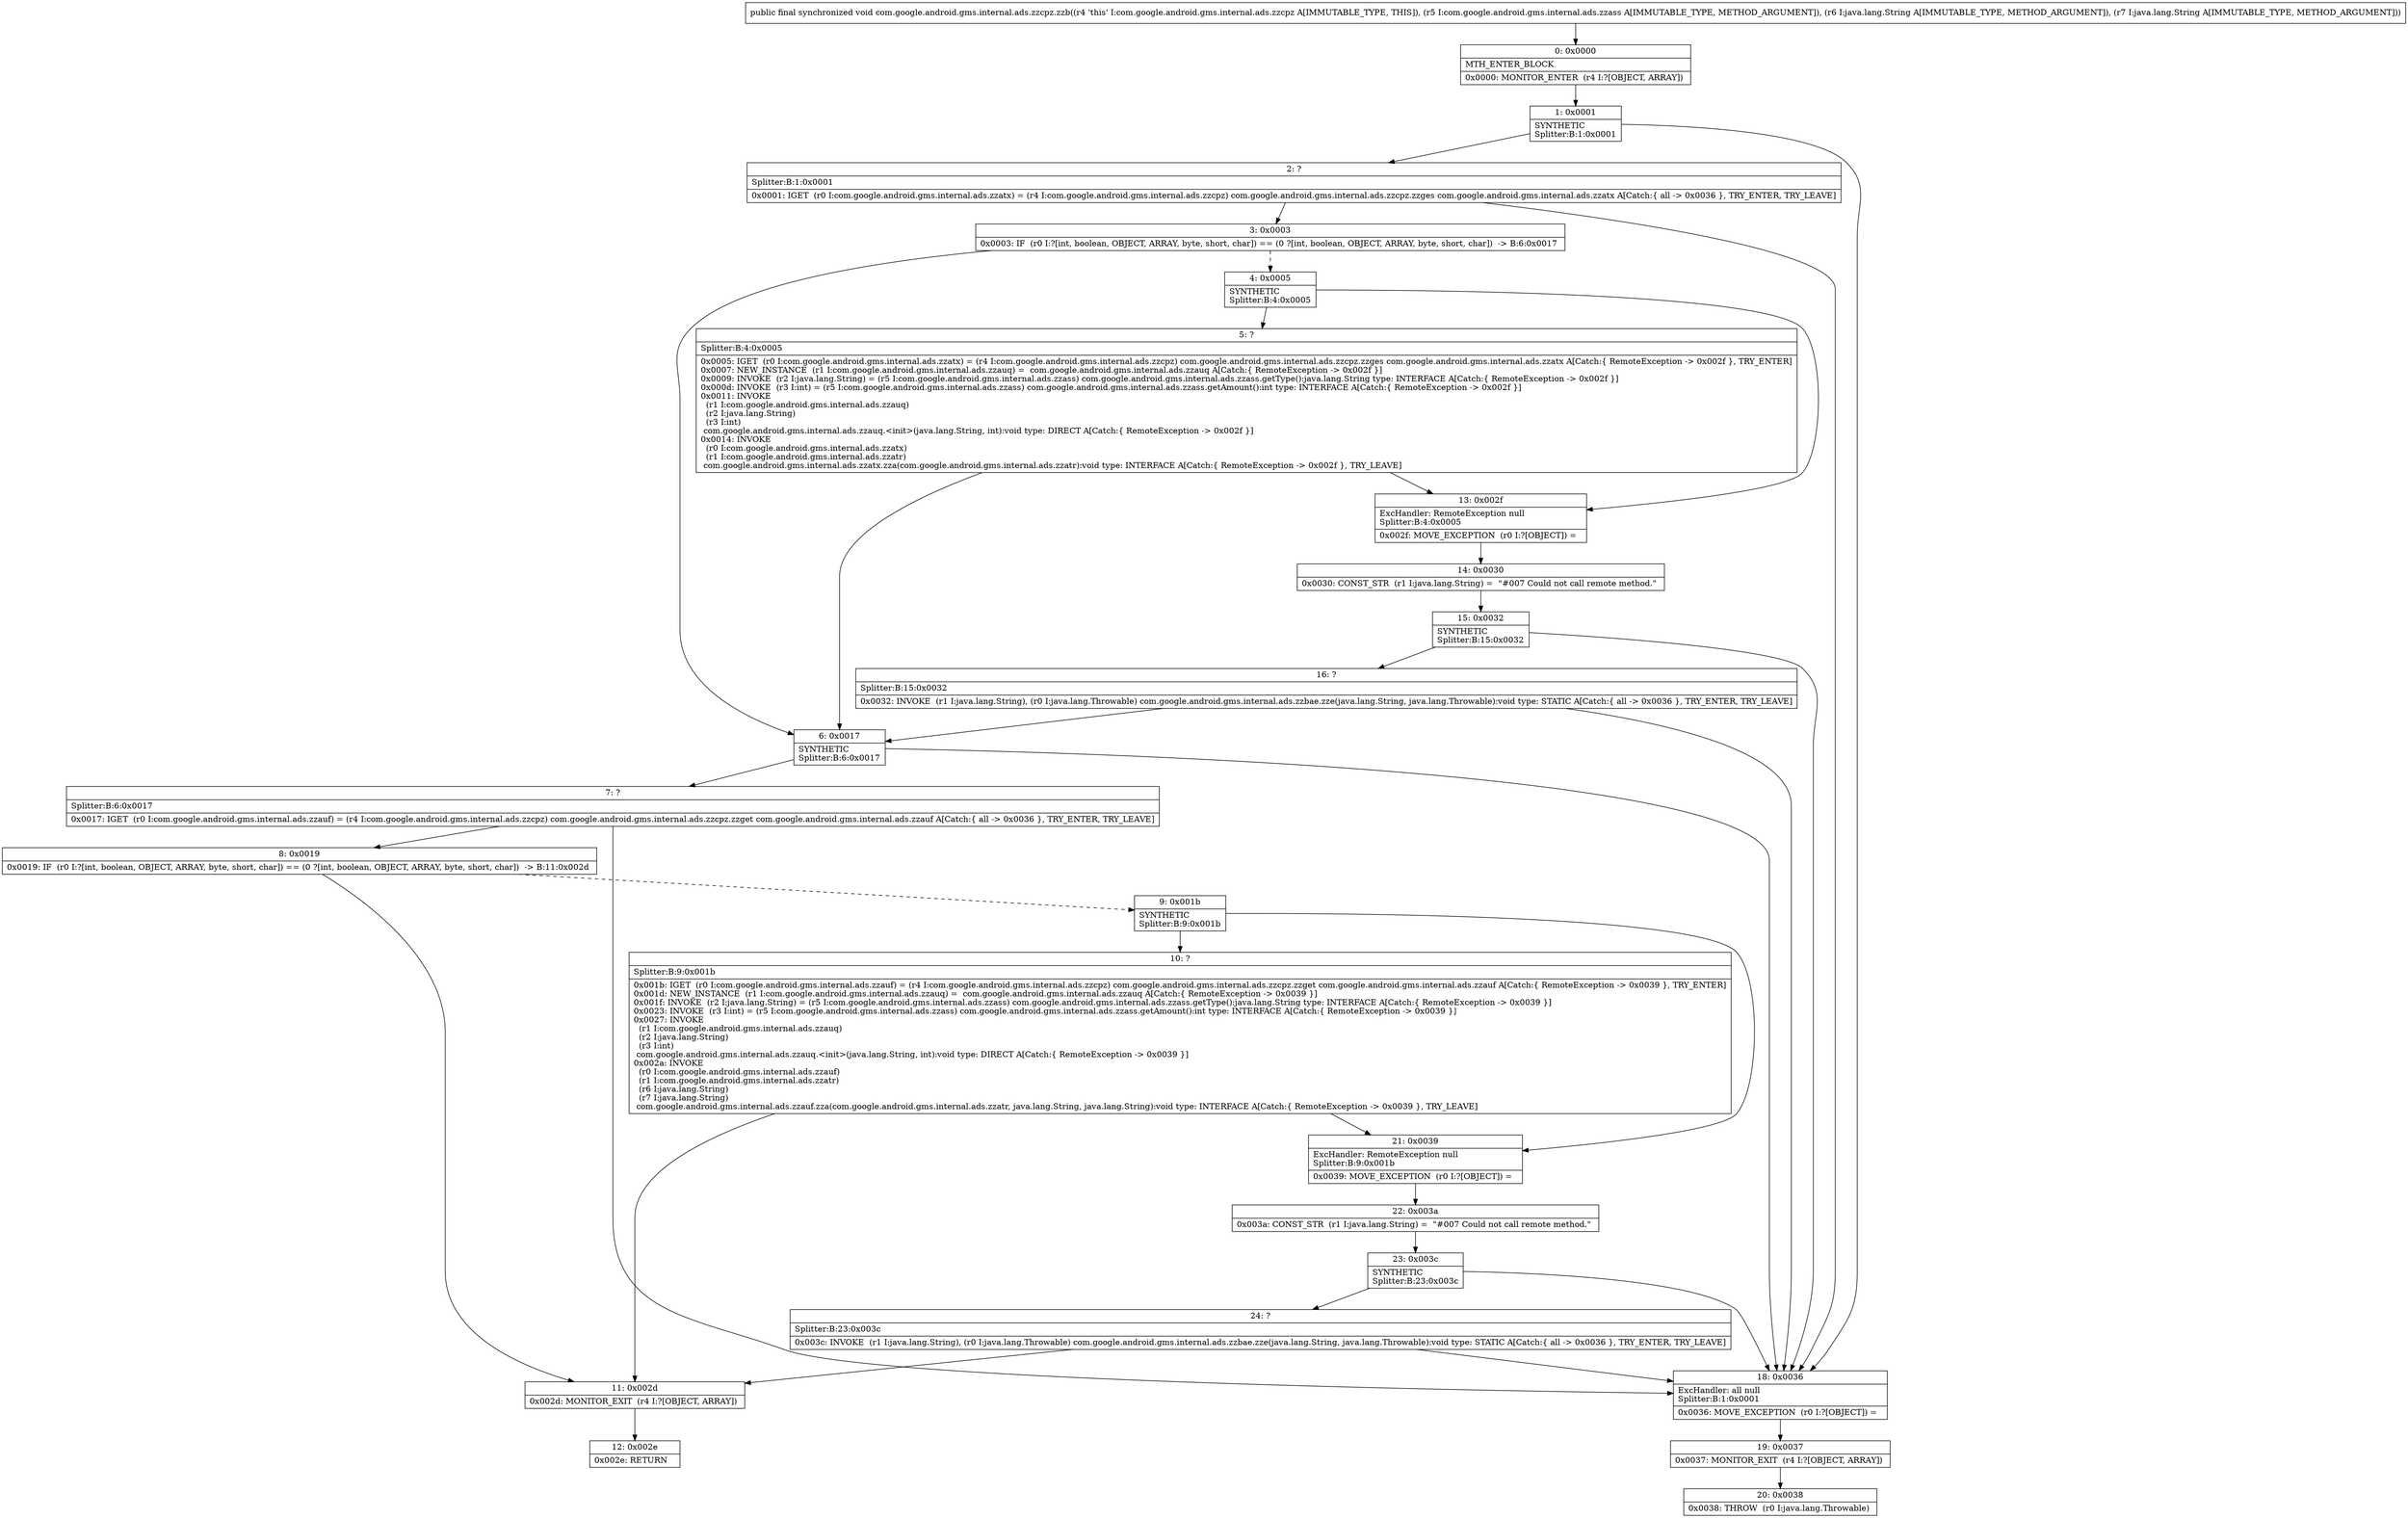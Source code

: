 digraph "CFG forcom.google.android.gms.internal.ads.zzcpz.zzb(Lcom\/google\/android\/gms\/internal\/ads\/zzass;Ljava\/lang\/String;Ljava\/lang\/String;)V" {
Node_0 [shape=record,label="{0\:\ 0x0000|MTH_ENTER_BLOCK\l|0x0000: MONITOR_ENTER  (r4 I:?[OBJECT, ARRAY]) \l}"];
Node_1 [shape=record,label="{1\:\ 0x0001|SYNTHETIC\lSplitter:B:1:0x0001\l}"];
Node_2 [shape=record,label="{2\:\ ?|Splitter:B:1:0x0001\l|0x0001: IGET  (r0 I:com.google.android.gms.internal.ads.zzatx) = (r4 I:com.google.android.gms.internal.ads.zzcpz) com.google.android.gms.internal.ads.zzcpz.zzges com.google.android.gms.internal.ads.zzatx A[Catch:\{ all \-\> 0x0036 \}, TRY_ENTER, TRY_LEAVE]\l}"];
Node_3 [shape=record,label="{3\:\ 0x0003|0x0003: IF  (r0 I:?[int, boolean, OBJECT, ARRAY, byte, short, char]) == (0 ?[int, boolean, OBJECT, ARRAY, byte, short, char])  \-\> B:6:0x0017 \l}"];
Node_4 [shape=record,label="{4\:\ 0x0005|SYNTHETIC\lSplitter:B:4:0x0005\l}"];
Node_5 [shape=record,label="{5\:\ ?|Splitter:B:4:0x0005\l|0x0005: IGET  (r0 I:com.google.android.gms.internal.ads.zzatx) = (r4 I:com.google.android.gms.internal.ads.zzcpz) com.google.android.gms.internal.ads.zzcpz.zzges com.google.android.gms.internal.ads.zzatx A[Catch:\{ RemoteException \-\> 0x002f \}, TRY_ENTER]\l0x0007: NEW_INSTANCE  (r1 I:com.google.android.gms.internal.ads.zzauq) =  com.google.android.gms.internal.ads.zzauq A[Catch:\{ RemoteException \-\> 0x002f \}]\l0x0009: INVOKE  (r2 I:java.lang.String) = (r5 I:com.google.android.gms.internal.ads.zzass) com.google.android.gms.internal.ads.zzass.getType():java.lang.String type: INTERFACE A[Catch:\{ RemoteException \-\> 0x002f \}]\l0x000d: INVOKE  (r3 I:int) = (r5 I:com.google.android.gms.internal.ads.zzass) com.google.android.gms.internal.ads.zzass.getAmount():int type: INTERFACE A[Catch:\{ RemoteException \-\> 0x002f \}]\l0x0011: INVOKE  \l  (r1 I:com.google.android.gms.internal.ads.zzauq)\l  (r2 I:java.lang.String)\l  (r3 I:int)\l com.google.android.gms.internal.ads.zzauq.\<init\>(java.lang.String, int):void type: DIRECT A[Catch:\{ RemoteException \-\> 0x002f \}]\l0x0014: INVOKE  \l  (r0 I:com.google.android.gms.internal.ads.zzatx)\l  (r1 I:com.google.android.gms.internal.ads.zzatr)\l com.google.android.gms.internal.ads.zzatx.zza(com.google.android.gms.internal.ads.zzatr):void type: INTERFACE A[Catch:\{ RemoteException \-\> 0x002f \}, TRY_LEAVE]\l}"];
Node_6 [shape=record,label="{6\:\ 0x0017|SYNTHETIC\lSplitter:B:6:0x0017\l}"];
Node_7 [shape=record,label="{7\:\ ?|Splitter:B:6:0x0017\l|0x0017: IGET  (r0 I:com.google.android.gms.internal.ads.zzauf) = (r4 I:com.google.android.gms.internal.ads.zzcpz) com.google.android.gms.internal.ads.zzcpz.zzget com.google.android.gms.internal.ads.zzauf A[Catch:\{ all \-\> 0x0036 \}, TRY_ENTER, TRY_LEAVE]\l}"];
Node_8 [shape=record,label="{8\:\ 0x0019|0x0019: IF  (r0 I:?[int, boolean, OBJECT, ARRAY, byte, short, char]) == (0 ?[int, boolean, OBJECT, ARRAY, byte, short, char])  \-\> B:11:0x002d \l}"];
Node_9 [shape=record,label="{9\:\ 0x001b|SYNTHETIC\lSplitter:B:9:0x001b\l}"];
Node_10 [shape=record,label="{10\:\ ?|Splitter:B:9:0x001b\l|0x001b: IGET  (r0 I:com.google.android.gms.internal.ads.zzauf) = (r4 I:com.google.android.gms.internal.ads.zzcpz) com.google.android.gms.internal.ads.zzcpz.zzget com.google.android.gms.internal.ads.zzauf A[Catch:\{ RemoteException \-\> 0x0039 \}, TRY_ENTER]\l0x001d: NEW_INSTANCE  (r1 I:com.google.android.gms.internal.ads.zzauq) =  com.google.android.gms.internal.ads.zzauq A[Catch:\{ RemoteException \-\> 0x0039 \}]\l0x001f: INVOKE  (r2 I:java.lang.String) = (r5 I:com.google.android.gms.internal.ads.zzass) com.google.android.gms.internal.ads.zzass.getType():java.lang.String type: INTERFACE A[Catch:\{ RemoteException \-\> 0x0039 \}]\l0x0023: INVOKE  (r3 I:int) = (r5 I:com.google.android.gms.internal.ads.zzass) com.google.android.gms.internal.ads.zzass.getAmount():int type: INTERFACE A[Catch:\{ RemoteException \-\> 0x0039 \}]\l0x0027: INVOKE  \l  (r1 I:com.google.android.gms.internal.ads.zzauq)\l  (r2 I:java.lang.String)\l  (r3 I:int)\l com.google.android.gms.internal.ads.zzauq.\<init\>(java.lang.String, int):void type: DIRECT A[Catch:\{ RemoteException \-\> 0x0039 \}]\l0x002a: INVOKE  \l  (r0 I:com.google.android.gms.internal.ads.zzauf)\l  (r1 I:com.google.android.gms.internal.ads.zzatr)\l  (r6 I:java.lang.String)\l  (r7 I:java.lang.String)\l com.google.android.gms.internal.ads.zzauf.zza(com.google.android.gms.internal.ads.zzatr, java.lang.String, java.lang.String):void type: INTERFACE A[Catch:\{ RemoteException \-\> 0x0039 \}, TRY_LEAVE]\l}"];
Node_11 [shape=record,label="{11\:\ 0x002d|0x002d: MONITOR_EXIT  (r4 I:?[OBJECT, ARRAY]) \l}"];
Node_12 [shape=record,label="{12\:\ 0x002e|0x002e: RETURN   \l}"];
Node_13 [shape=record,label="{13\:\ 0x002f|ExcHandler: RemoteException null\lSplitter:B:4:0x0005\l|0x002f: MOVE_EXCEPTION  (r0 I:?[OBJECT]) =  \l}"];
Node_14 [shape=record,label="{14\:\ 0x0030|0x0030: CONST_STR  (r1 I:java.lang.String) =  \"#007 Could not call remote method.\" \l}"];
Node_15 [shape=record,label="{15\:\ 0x0032|SYNTHETIC\lSplitter:B:15:0x0032\l}"];
Node_16 [shape=record,label="{16\:\ ?|Splitter:B:15:0x0032\l|0x0032: INVOKE  (r1 I:java.lang.String), (r0 I:java.lang.Throwable) com.google.android.gms.internal.ads.zzbae.zze(java.lang.String, java.lang.Throwable):void type: STATIC A[Catch:\{ all \-\> 0x0036 \}, TRY_ENTER, TRY_LEAVE]\l}"];
Node_18 [shape=record,label="{18\:\ 0x0036|ExcHandler: all null\lSplitter:B:1:0x0001\l|0x0036: MOVE_EXCEPTION  (r0 I:?[OBJECT]) =  \l}"];
Node_19 [shape=record,label="{19\:\ 0x0037|0x0037: MONITOR_EXIT  (r4 I:?[OBJECT, ARRAY]) \l}"];
Node_20 [shape=record,label="{20\:\ 0x0038|0x0038: THROW  (r0 I:java.lang.Throwable) \l}"];
Node_21 [shape=record,label="{21\:\ 0x0039|ExcHandler: RemoteException null\lSplitter:B:9:0x001b\l|0x0039: MOVE_EXCEPTION  (r0 I:?[OBJECT]) =  \l}"];
Node_22 [shape=record,label="{22\:\ 0x003a|0x003a: CONST_STR  (r1 I:java.lang.String) =  \"#007 Could not call remote method.\" \l}"];
Node_23 [shape=record,label="{23\:\ 0x003c|SYNTHETIC\lSplitter:B:23:0x003c\l}"];
Node_24 [shape=record,label="{24\:\ ?|Splitter:B:23:0x003c\l|0x003c: INVOKE  (r1 I:java.lang.String), (r0 I:java.lang.Throwable) com.google.android.gms.internal.ads.zzbae.zze(java.lang.String, java.lang.Throwable):void type: STATIC A[Catch:\{ all \-\> 0x0036 \}, TRY_ENTER, TRY_LEAVE]\l}"];
MethodNode[shape=record,label="{public final synchronized void com.google.android.gms.internal.ads.zzcpz.zzb((r4 'this' I:com.google.android.gms.internal.ads.zzcpz A[IMMUTABLE_TYPE, THIS]), (r5 I:com.google.android.gms.internal.ads.zzass A[IMMUTABLE_TYPE, METHOD_ARGUMENT]), (r6 I:java.lang.String A[IMMUTABLE_TYPE, METHOD_ARGUMENT]), (r7 I:java.lang.String A[IMMUTABLE_TYPE, METHOD_ARGUMENT])) }"];
MethodNode -> Node_0;
Node_0 -> Node_1;
Node_1 -> Node_2;
Node_1 -> Node_18;
Node_2 -> Node_3;
Node_2 -> Node_18;
Node_3 -> Node_4[style=dashed];
Node_3 -> Node_6;
Node_4 -> Node_5;
Node_4 -> Node_13;
Node_5 -> Node_6;
Node_5 -> Node_13;
Node_6 -> Node_7;
Node_6 -> Node_18;
Node_7 -> Node_8;
Node_7 -> Node_18;
Node_8 -> Node_9[style=dashed];
Node_8 -> Node_11;
Node_9 -> Node_10;
Node_9 -> Node_21;
Node_10 -> Node_11;
Node_10 -> Node_21;
Node_11 -> Node_12;
Node_13 -> Node_14;
Node_14 -> Node_15;
Node_15 -> Node_16;
Node_15 -> Node_18;
Node_16 -> Node_18;
Node_16 -> Node_6;
Node_18 -> Node_19;
Node_19 -> Node_20;
Node_21 -> Node_22;
Node_22 -> Node_23;
Node_23 -> Node_24;
Node_23 -> Node_18;
Node_24 -> Node_18;
Node_24 -> Node_11;
}


